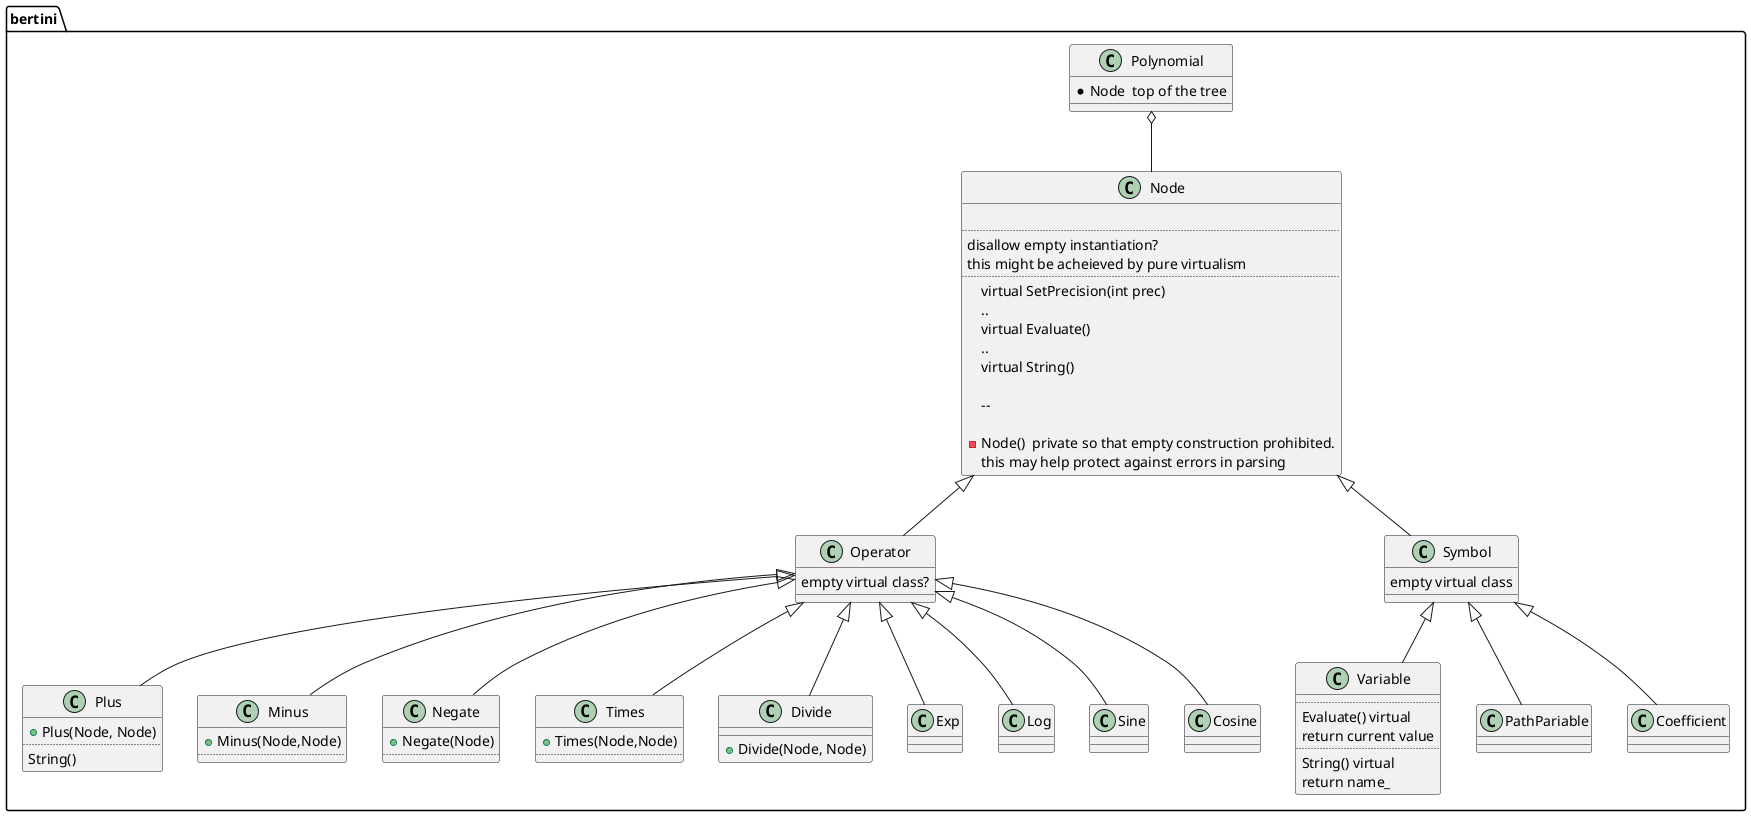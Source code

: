 

@startuml

namespace bertini{
	
	Node <|-- Operator
	Node <|-- Symbol
	Operator <|-- Plus
	Operator <|-- Minus
	Operator <|-- Negate
	Operator <|-- Times
	Operator <|-- Divide
	Operator <|-- Exp
	Operator <|-- Log
	Operator <|-- Sine
	Operator <|-- Cosine
	
	Symbol <|-- Variable
	Symbol <|-- PathPariable
	Symbol <|-- Coefficient
	
	
	Polynomial o-- Node 
	
	class Node {
		
		..
		disallow empty instantiation?  
		this might be acheieved by pure virtualism
		..
            	virtual SetPrecision(int prec)
            	..
            	virtual Evaluate()
            	..
            	virtual String()
            	
            	--
            	
            	-Node()  private so that empty construction prohibited.  
            	this may help protect against errors in parsing
	}
	
	class Operator {
		empty virtual class?
	}
	
	
	class Variable {
		..
		Evaluate() virtual
		return current value
		..
		String() virtual
		return name_
	}
	
	
	class Plus {
		+Plus(Node, Node)
		..
		String()
	}
	
	class Minus {
		+Minus(Node,Node)
		..
	}
	
	class Negate {
		+Negate(Node)
		..
	}
	
	class Times {
		+Times(Node,Node)
		..
	}
	
	
	class Divide {
		+Divide(Node, Node)
	}
	
	class Polynomial {
		*Node  top of the tree
	}
	
	class Symbol {
		empty virtual class
	}
}

@enduml